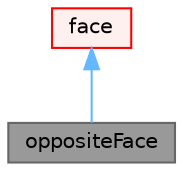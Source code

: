 digraph "oppositeFace"
{
 // LATEX_PDF_SIZE
  bgcolor="transparent";
  edge [fontname=Helvetica,fontsize=10,labelfontname=Helvetica,labelfontsize=10];
  node [fontname=Helvetica,fontsize=10,shape=box,height=0.2,width=0.4];
  Node1 [id="Node000001",label="oppositeFace",height=0.2,width=0.4,color="gray40", fillcolor="grey60", style="filled", fontcolor="black",tooltip="Class containing opposite face for a prismatic cell with addressing and a possibility of failure."];
  Node2 -> Node1 [id="edge1_Node000001_Node000002",dir="back",color="steelblue1",style="solid",tooltip=" "];
  Node2 [id="Node000002",label="face",height=0.2,width=0.4,color="red", fillcolor="#FFF0F0", style="filled",URL="$classFoam_1_1face.html",tooltip="A face is a list of labels corresponding to mesh vertices."];
}
